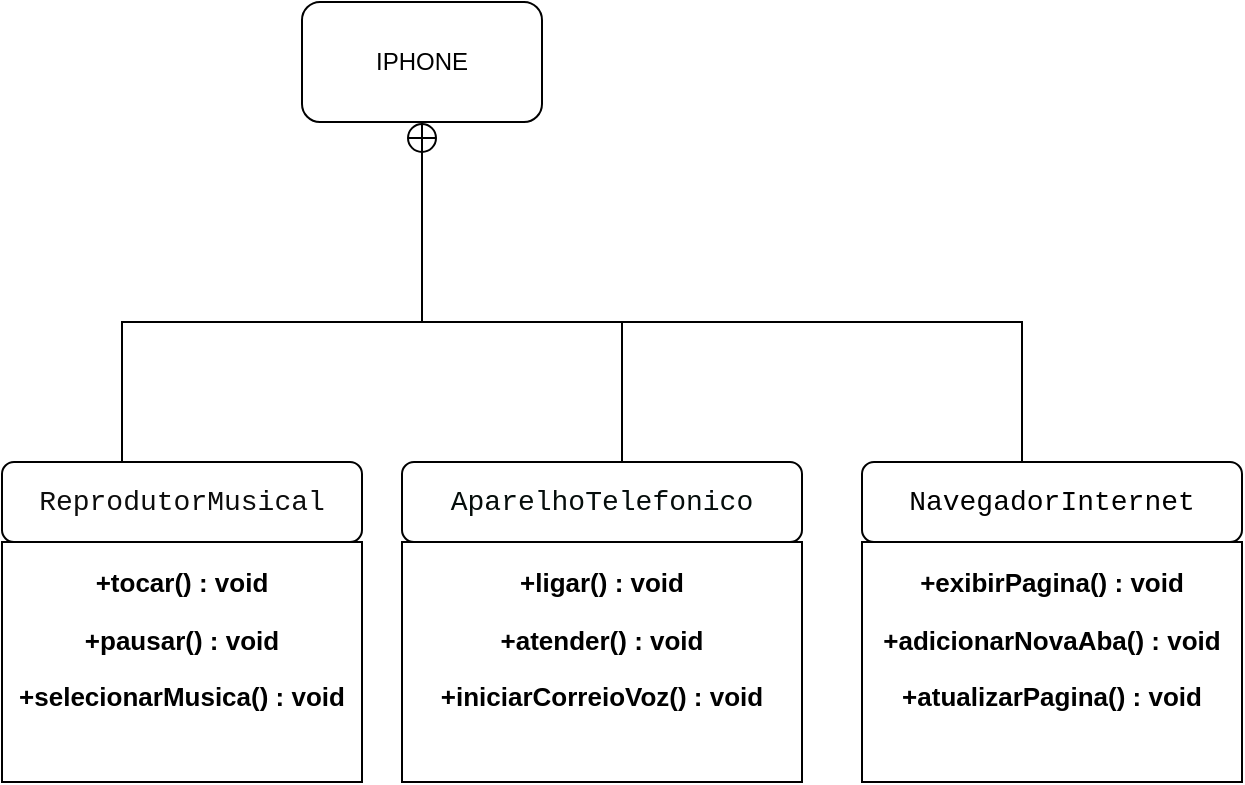 <mxfile version="24.5.2" type="github">
  <diagram name="Page-1" id="929967ad-93f9-6ef4-fab6-5d389245f69c">
    <mxGraphModel dx="1035" dy="541" grid="1" gridSize="10" guides="1" tooltips="1" connect="1" arrows="1" fold="1" page="1" pageScale="1.5" pageWidth="1169" pageHeight="826" background="none" math="0" shadow="0">
      <root>
        <mxCell id="0" style=";html=1;" />
        <mxCell id="1" style=";html=1;" parent="0" />
        <mxCell id="1672d66443f91eb5-13" style="edgeStyle=orthogonalEdgeStyle;rounded=0;html=1;jettySize=auto;orthogonalLoop=1;endArrow=circlePlus;endFill=0;" parent="1" source="1672d66443f91eb5-4" edge="1">
          <mxGeometry relative="1" as="geometry">
            <Array as="points">
              <mxPoint x="560" y="450" />
              <mxPoint x="710" y="450" />
            </Array>
            <mxPoint x="710" y="320" as="targetPoint" />
          </mxGeometry>
        </mxCell>
        <mxCell id="1672d66443f91eb5-5" value="&lt;p style=&quot;font-size: 13px;&quot;&gt;&lt;font style=&quot;font-size: 13px;&quot;&gt;+ligar() : void&lt;/font&gt;&lt;/p&gt;&lt;p style=&quot;font-size: 13px;&quot;&gt;&lt;font style=&quot;font-size: 13px;&quot;&gt;+atender() : void&lt;/font&gt;&lt;/p&gt;&lt;p style=&quot;font-size: 13px;&quot;&gt;&lt;font style=&quot;font-size: 13px;&quot;&gt;+iniciarCorreioVoz() : void&lt;/font&gt;&lt;/p&gt;" style="shape=rect;html=1;overflow=fill;whiteSpace=wrap;align=center;fontStyle=1" parent="1" vertex="1">
          <mxGeometry x="700" y="560" width="200" height="120" as="geometry" />
        </mxCell>
        <mxCell id="1672d66443f91eb5-4" value="&lt;p style=&quot;font-size: 13px;&quot;&gt;&lt;font style=&quot;font-size: 13px;&quot;&gt;+tocar() : void&lt;/font&gt;&lt;/p&gt;&lt;p style=&quot;font-size: 13px;&quot;&gt;&lt;font style=&quot;font-size: 13px;&quot;&gt;+pausar() : void&lt;/font&gt;&lt;/p&gt;&lt;p style=&quot;font-size: 13px;&quot;&gt;&lt;font style=&quot;font-size: 13px;&quot;&gt;+selecionarMusica() : void&lt;/font&gt;&lt;/p&gt;" style="shape=rect;html=1;overflow=fill;whiteSpace=wrap;align=center;fontStyle=1" parent="1" vertex="1">
          <mxGeometry x="500" y="560" width="180" height="120" as="geometry" />
        </mxCell>
        <mxCell id="3io5yJF3s0WAeOgY0N1F-2" value="IPHONE" style="rounded=1;whiteSpace=wrap;html=1;" vertex="1" parent="1">
          <mxGeometry x="650" y="290" width="120" height="60" as="geometry" />
        </mxCell>
        <mxCell id="3io5yJF3s0WAeOgY0N1F-3" value="&lt;p style=&quot;font-size: 13px;&quot;&gt;&lt;font style=&quot;font-size: 13px;&quot;&gt;+exibirPagina() : void&lt;/font&gt;&lt;/p&gt;&lt;p style=&quot;font-size: 13px;&quot;&gt;&lt;font style=&quot;font-size: 13px;&quot;&gt;+adicionarNovaAba() : void&lt;/font&gt;&lt;/p&gt;&lt;p style=&quot;font-size: 13px;&quot;&gt;&lt;font style=&quot;font-size: 13px;&quot;&gt;+atualizarPagina() : void&lt;/font&gt;&lt;/p&gt;" style="shape=rect;html=1;overflow=fill;whiteSpace=wrap;align=center;fontStyle=1" vertex="1" parent="1">
          <mxGeometry x="930" y="560" width="190" height="120" as="geometry" />
        </mxCell>
        <mxCell id="3io5yJF3s0WAeOgY0N1F-5" style="edgeStyle=elbowEdgeStyle;rounded=0;html=1;endArrow=circlePlus;endFill=0;jettySize=auto;orthogonalLoop=1;elbow=vertical;entryX=0.5;entryY=1;entryDx=0;entryDy=0;" edge="1" parent="1" target="3io5yJF3s0WAeOgY0N1F-2">
          <mxGeometry relative="1" as="geometry">
            <Array as="points">
              <mxPoint x="810" y="450" />
            </Array>
            <mxPoint x="1010" y="560" as="sourcePoint" />
            <mxPoint x="910" y="350" as="targetPoint" />
          </mxGeometry>
        </mxCell>
        <mxCell id="3io5yJF3s0WAeOgY0N1F-7" value="&lt;br&gt;&lt;div style=&quot;font-family: Consolas, &amp;quot;Courier New&amp;quot;, monospace; font-weight: normal; font-size: 14px; line-height: 19px; white-space: pre;&quot;&gt;&lt;div style=&quot;&quot;&gt;&lt;font color=&quot;#0d0d0d&quot;&gt;ReprodutorMusical&lt;/font&gt;&lt;/div&gt;&lt;/div&gt;&lt;div&gt;&lt;br&gt;&lt;/div&gt;" style="rounded=1;whiteSpace=wrap;html=1;" vertex="1" parent="1">
          <mxGeometry x="500" y="520" width="180" height="40" as="geometry" />
        </mxCell>
        <mxCell id="3io5yJF3s0WAeOgY0N1F-8" value="&lt;div style=&quot;font-family: Consolas, &amp;quot;Courier New&amp;quot;, monospace; font-weight: normal; font-size: 14px; line-height: 19px; white-space: pre;&quot;&gt;&lt;div style=&quot;&quot;&gt;&lt;div style=&quot;line-height: 19px;&quot;&gt;&lt;font style=&quot;&quot; color=&quot;#050d0b&quot;&gt;AparelhoTelefonico&lt;/font&gt;&lt;/div&gt;&lt;/div&gt;&lt;/div&gt;" style="rounded=1;whiteSpace=wrap;html=1;" vertex="1" parent="1">
          <mxGeometry x="700" y="520" width="200" height="40" as="geometry" />
        </mxCell>
        <mxCell id="3io5yJF3s0WAeOgY0N1F-12" value="" style="endArrow=none;html=1;rounded=0;" edge="1" parent="1">
          <mxGeometry width="50" height="50" relative="1" as="geometry">
            <mxPoint x="810" y="520" as="sourcePoint" />
            <mxPoint x="810" y="450" as="targetPoint" />
          </mxGeometry>
        </mxCell>
        <mxCell id="3io5yJF3s0WAeOgY0N1F-13" value="&lt;div style=&quot;font-family: Consolas, &amp;quot;Courier New&amp;quot;, monospace; font-weight: normal; font-size: 14px; line-height: 19px; white-space: pre;&quot;&gt;&lt;div style=&quot;&quot;&gt;&lt;div style=&quot;line-height: 19px;&quot;&gt;&lt;div style=&quot;line-height: 19px;&quot;&gt;&lt;span style=&quot;background-color: rgb(255, 255, 255);&quot;&gt;NavegadorInternet&lt;/span&gt;&lt;/div&gt;&lt;/div&gt;&lt;/div&gt;&lt;/div&gt;" style="rounded=1;whiteSpace=wrap;html=1;" vertex="1" parent="1">
          <mxGeometry x="930" y="520" width="190" height="40" as="geometry" />
        </mxCell>
      </root>
    </mxGraphModel>
  </diagram>
</mxfile>
